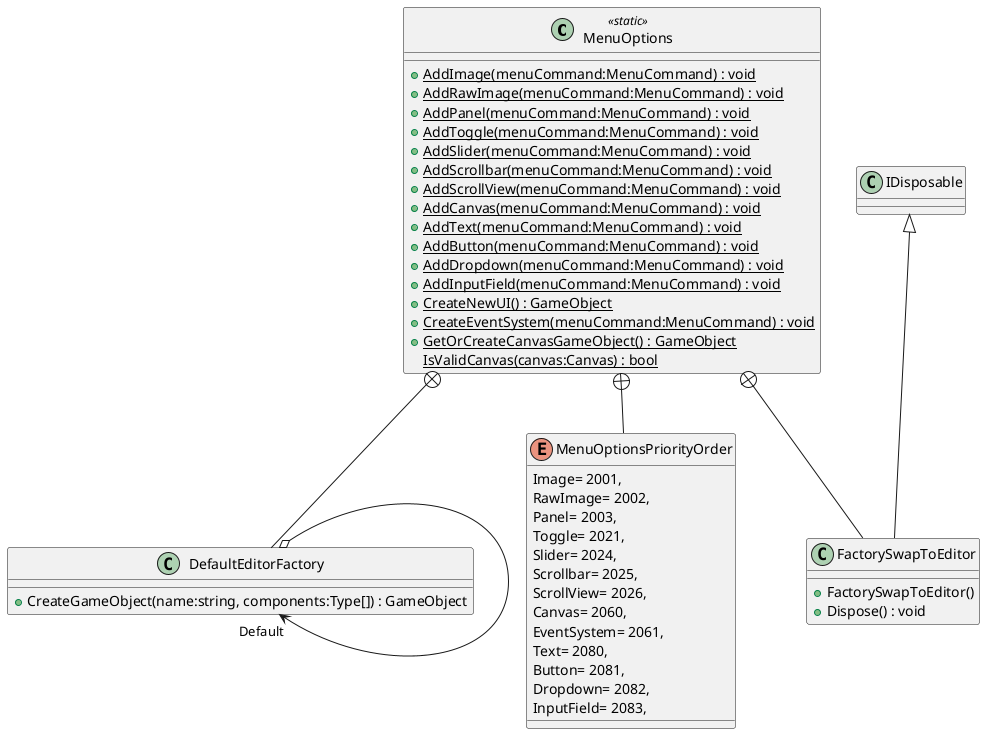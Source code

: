 @startuml
class MenuOptions <<static>> {
    {static} + AddImage(menuCommand:MenuCommand) : void
    {static} + AddRawImage(menuCommand:MenuCommand) : void
    {static} + AddPanel(menuCommand:MenuCommand) : void
    {static} + AddToggle(menuCommand:MenuCommand) : void
    {static} + AddSlider(menuCommand:MenuCommand) : void
    {static} + AddScrollbar(menuCommand:MenuCommand) : void
    {static} + AddScrollView(menuCommand:MenuCommand) : void
    {static} + AddCanvas(menuCommand:MenuCommand) : void
    {static} + AddText(menuCommand:MenuCommand) : void
    {static} + AddButton(menuCommand:MenuCommand) : void
    {static} + AddDropdown(menuCommand:MenuCommand) : void
    + {static} AddInputField(menuCommand:MenuCommand) : void
    {static} + CreateNewUI() : GameObject
    + {static} CreateEventSystem(menuCommand:MenuCommand) : void
    {static} + GetOrCreateCanvasGameObject() : GameObject
    {static} IsValidCanvas(canvas:Canvas) : bool
}
enum MenuOptionsPriorityOrder {
    Image= 2001,
    RawImage= 2002,
    Panel= 2003,
    Toggle= 2021,
    Slider= 2024,
    Scrollbar= 2025,
    ScrollView= 2026,
    Canvas= 2060,
    EventSystem= 2061,
    Text= 2080,
    Button= 2081,
    Dropdown= 2082,
    InputField= 2083,
}
class DefaultEditorFactory {
    + CreateGameObject(name:string, components:Type[]) : GameObject
}
class FactorySwapToEditor {
    + FactorySwapToEditor()
    + Dispose() : void
}
MenuOptions +-- MenuOptionsPriorityOrder
MenuOptions +-- DefaultEditorFactory
DefaultEditorFactory o-> "Default" DefaultEditorFactory
MenuOptions +-- FactorySwapToEditor
IDisposable <|-- FactorySwapToEditor
@enduml
